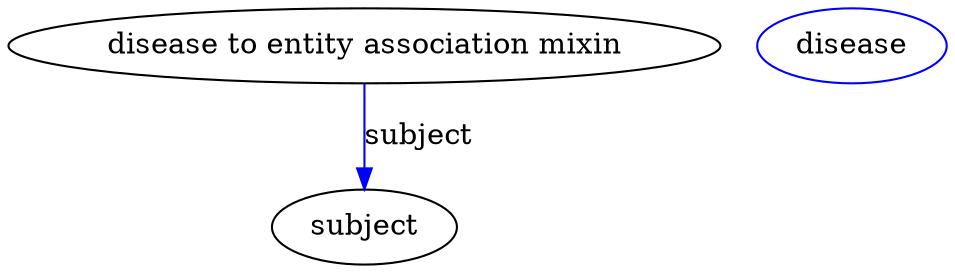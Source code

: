 digraph {
	graph [bb="0,0,355.99,123"];
	node [label="\N"];
	"disease to entity association mixin"	[height=0.5,
		label="disease to entity association mixin",
		pos="132.59,105",
		width=3.683];
	subject	[height=0.5,
		pos="132.59,18",
		width=0.99297];
	"disease to entity association mixin" -> subject	[color=blue,
		label=subject,
		lp="152.09,61.5",
		pos="e,132.59,36.175 132.59,86.799 132.59,75.163 132.59,59.548 132.59,46.237",
		style=solid];
	"disease to entity association mixin_subject"	[color=blue,
		height=0.5,
		label=disease,
		pos="319.59,105",
		width=1.011];
}
